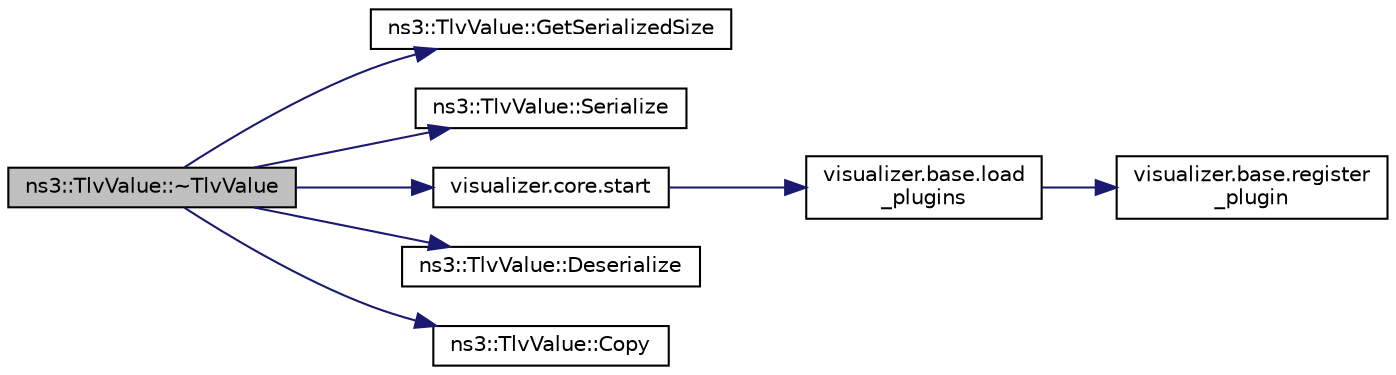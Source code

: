 digraph "ns3::TlvValue::~TlvValue"
{
  edge [fontname="Helvetica",fontsize="10",labelfontname="Helvetica",labelfontsize="10"];
  node [fontname="Helvetica",fontsize="10",shape=record];
  rankdir="LR";
  Node1 [label="ns3::TlvValue::~TlvValue",height=0.2,width=0.4,color="black", fillcolor="grey75", style="filled", fontcolor="black"];
  Node1 -> Node2 [color="midnightblue",fontsize="10",style="solid"];
  Node2 [label="ns3::TlvValue::GetSerializedSize",height=0.2,width=0.4,color="black", fillcolor="white", style="filled",URL="$d0/de1/classns3_1_1TlvValue.html#a5b799b0eaf3fb2cc1fef96335d9eeb32"];
  Node1 -> Node3 [color="midnightblue",fontsize="10",style="solid"];
  Node3 [label="ns3::TlvValue::Serialize",height=0.2,width=0.4,color="black", fillcolor="white", style="filled",URL="$d0/de1/classns3_1_1TlvValue.html#aeec8825728398e18337efd9cb40a2aa4"];
  Node1 -> Node4 [color="midnightblue",fontsize="10",style="solid"];
  Node4 [label="visualizer.core.start",height=0.2,width=0.4,color="black", fillcolor="white", style="filled",URL="$df/d6c/namespacevisualizer_1_1core.html#a2a35e5d8a34af358b508dac8635754e0"];
  Node4 -> Node5 [color="midnightblue",fontsize="10",style="solid"];
  Node5 [label="visualizer.base.load\l_plugins",height=0.2,width=0.4,color="black", fillcolor="white", style="filled",URL="$d4/d39/namespacevisualizer_1_1base.html#ad171497a5ff1afe0a73bedaebf35448f"];
  Node5 -> Node6 [color="midnightblue",fontsize="10",style="solid"];
  Node6 [label="visualizer.base.register\l_plugin",height=0.2,width=0.4,color="black", fillcolor="white", style="filled",URL="$d4/d39/namespacevisualizer_1_1base.html#a6b0ffcff1e17ec4027496f50177e5b9e"];
  Node1 -> Node7 [color="midnightblue",fontsize="10",style="solid"];
  Node7 [label="ns3::TlvValue::Deserialize",height=0.2,width=0.4,color="black", fillcolor="white", style="filled",URL="$d0/de1/classns3_1_1TlvValue.html#a0c302c99e56f6a20e424839f92f07c7b"];
  Node1 -> Node8 [color="midnightblue",fontsize="10",style="solid"];
  Node8 [label="ns3::TlvValue::Copy",height=0.2,width=0.4,color="black", fillcolor="white", style="filled",URL="$d0/de1/classns3_1_1TlvValue.html#aefbf94f1455b233c9a0d10f39526c5ff",tooltip="Copy function. "];
}
